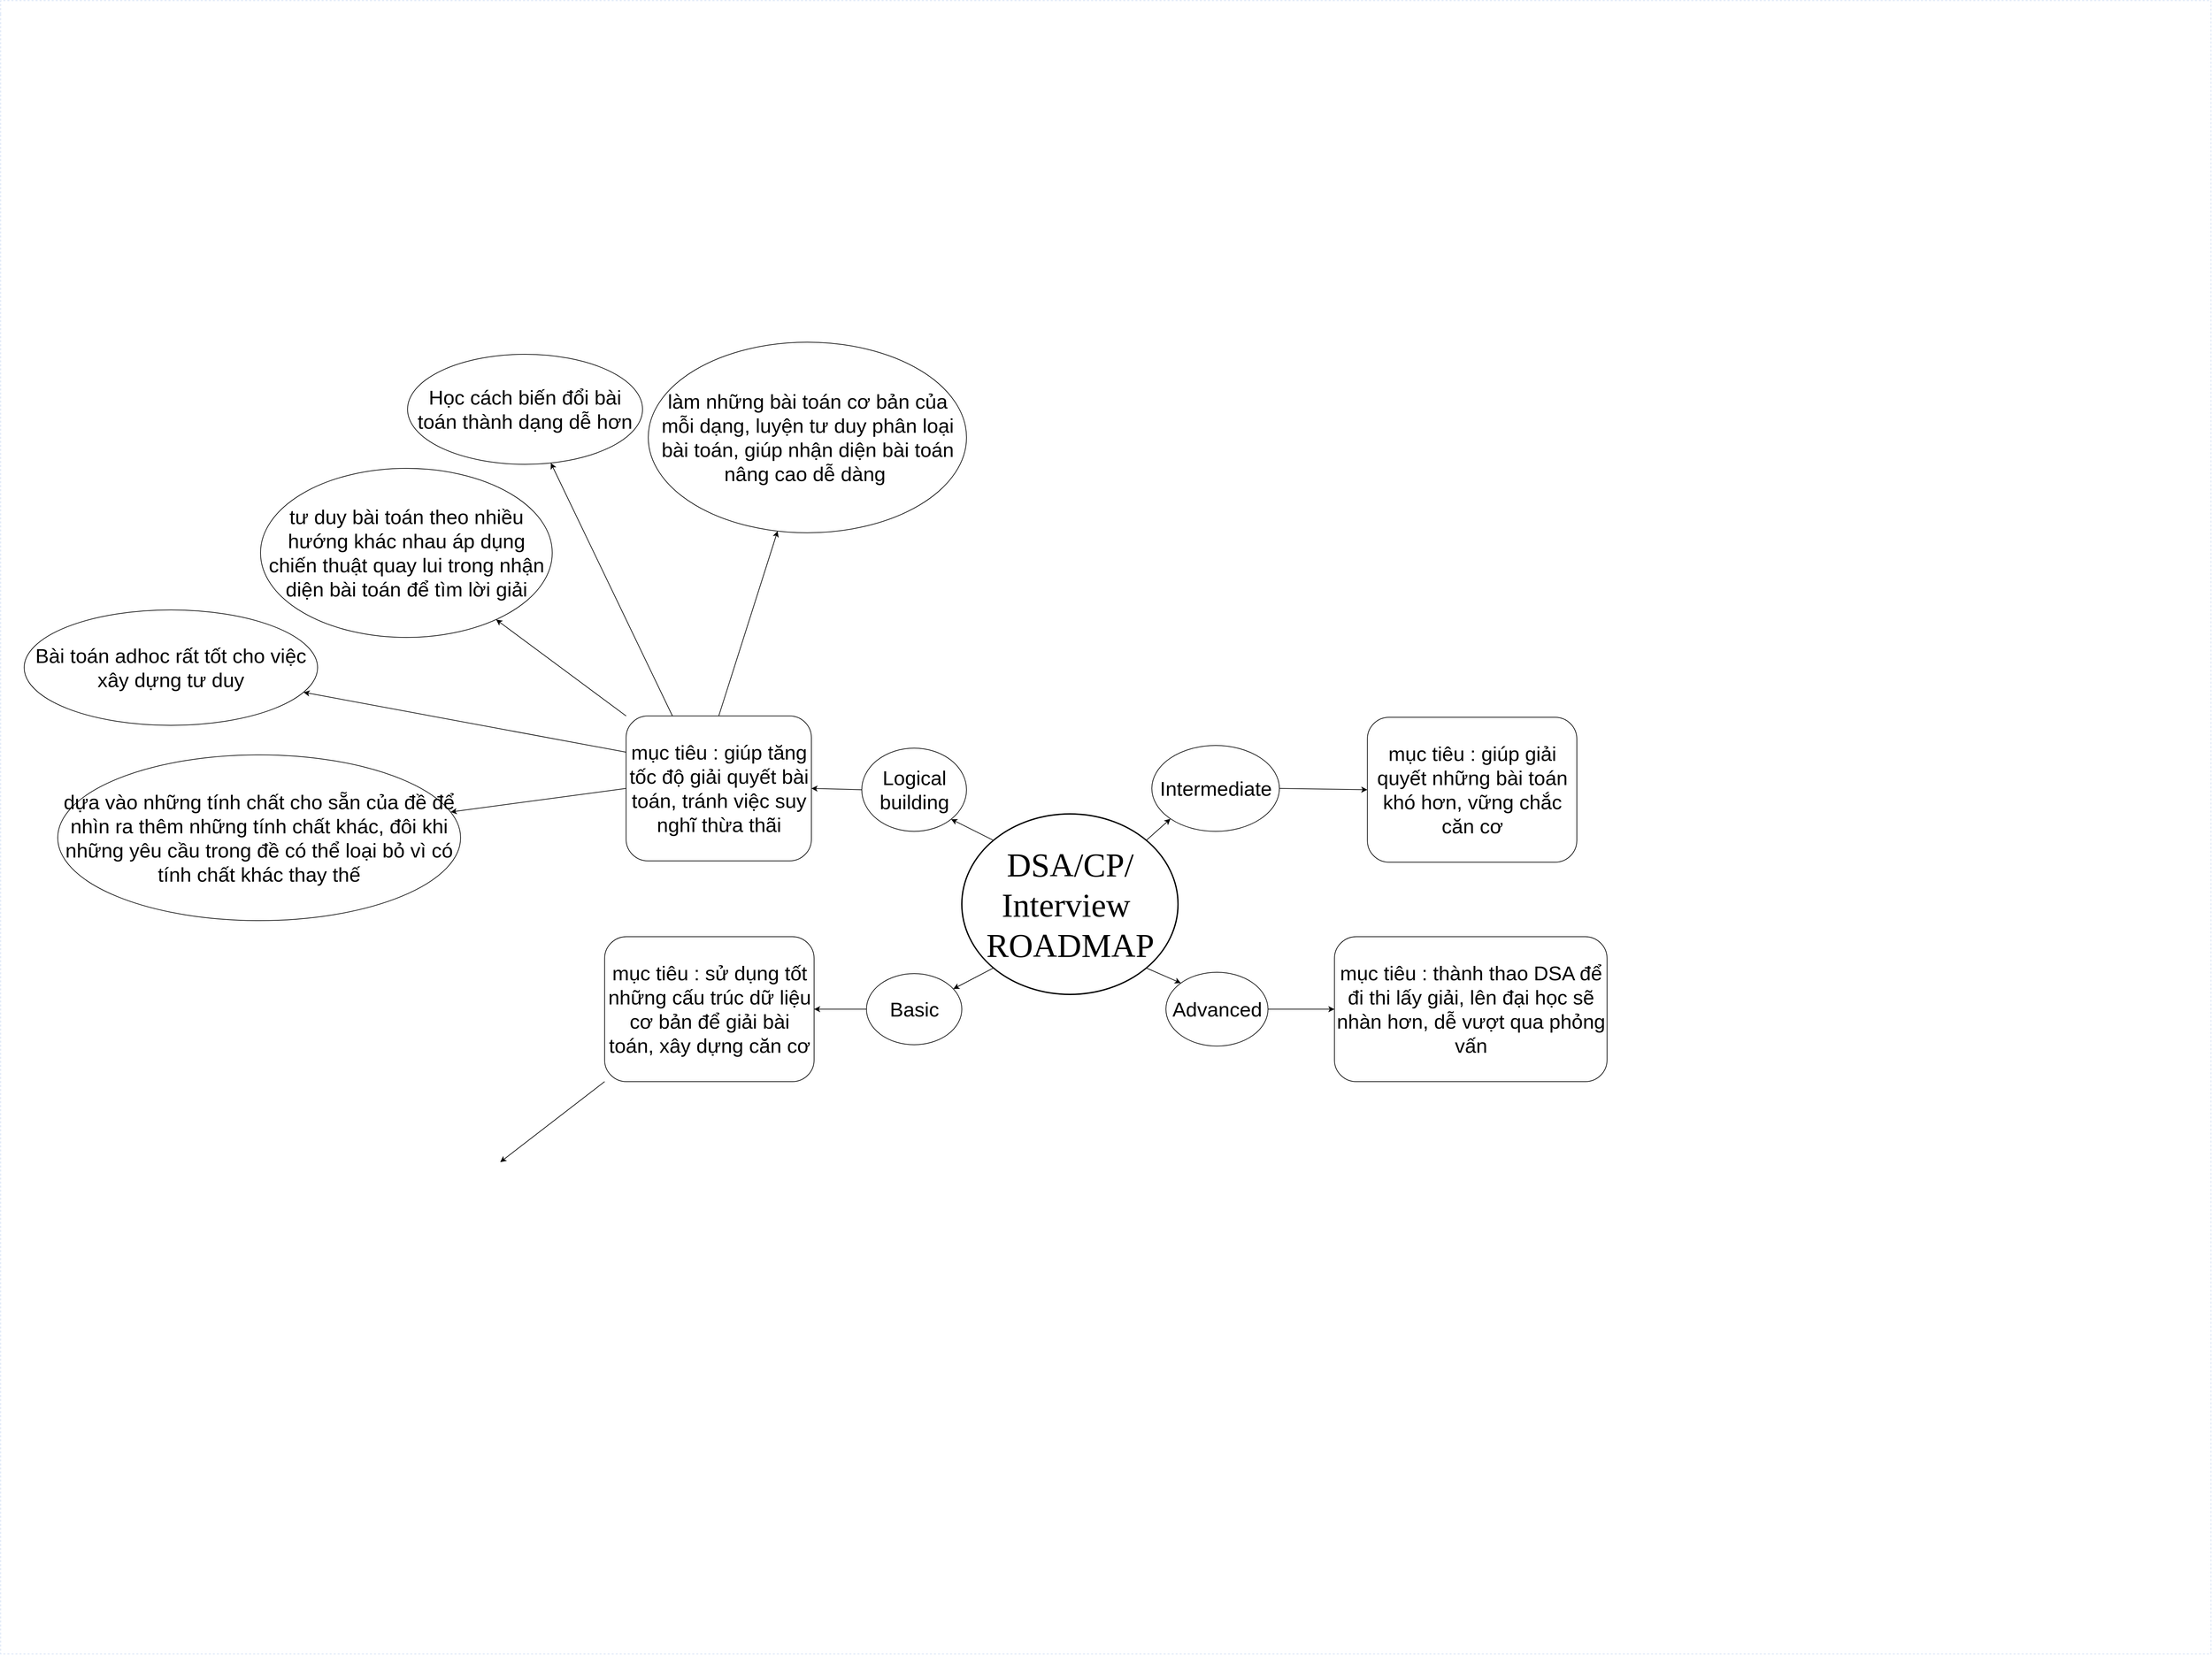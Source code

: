 <mxfile border="50" scale="3" compressed="false" locked="false" version="26.2.15">
  <diagram name="Blank" id="YmL12bMKpDGza6XwsDPr">
    <mxGraphModel dx="1169" dy="3651" grid="0" gridSize="10" guides="1" tooltips="1" connect="1" arrows="1" fold="1" page="0" pageScale="1" pageWidth="827" pageHeight="1169" background="none" math="1" shadow="0">
      <root>
        <mxCell id="X5NqExCQtvZxIxQ7pmgY-0" />
        <mxCell id="1" parent="X5NqExCQtvZxIxQ7pmgY-0" />
        <mxCell id="Gr0Zq-AI6Quabplr0KPa-179" value="" style="swimlane;html=1;startSize=20;horizontal=1;containerType=tree;labelBackgroundColor=none;strokeColor=#D4E1F5;strokeWidth=1;fillColor=none;fontFamily=Comic Sans MS;fontSize=30;swimlaneLine=0;dashed=1;collapsible=0;align=center;verticalAlign=middle;labelPosition=center;verticalLabelPosition=middle;" parent="1" vertex="1">
          <mxGeometry x="2218" y="-1918" width="3292" height="2464" as="geometry" />
        </mxCell>
        <mxCell id="Gr0Zq-AI6Quabplr0KPa-180" value="&lt;font style=&quot;font-size: 50px;&quot; face=&quot;Comic Sans MS&quot;&gt;DSA/CP/&lt;/font&gt;&lt;div&gt;&lt;font style=&quot;font-size: 50px;&quot; face=&quot;Comic Sans MS&quot;&gt;Interview&amp;nbsp;&lt;/font&gt;&lt;div&gt;&lt;font style=&quot;font-size: 50px;&quot; face=&quot;Comic Sans MS&quot;&gt;ROADMAP&lt;/font&gt;&lt;/div&gt;&lt;/div&gt;" style="ellipse;whiteSpace=wrap;html=1;align=center;container=1;recursiveResize=0;treeFolding=1;strokeWidth=2;" parent="Gr0Zq-AI6Quabplr0KPa-179" vertex="1">
          <mxGeometry x="1431.5" y="1212" width="322" height="269" as="geometry" />
        </mxCell>
        <mxCell id="TXrgGPg-8Ur-_KX0gu_D-4" value="" style="endArrow=classic;html=1;rounded=0;exitX=1;exitY=0;exitDx=0;exitDy=0;entryX=0;entryY=1;entryDx=0;entryDy=0;" parent="Gr0Zq-AI6Quabplr0KPa-179" source="Gr0Zq-AI6Quabplr0KPa-180" target="TXrgGPg-8Ur-_KX0gu_D-10" edge="1">
          <mxGeometry width="50" height="50" relative="1" as="geometry">
            <mxPoint x="1675.5" y="1346" as="sourcePoint" />
            <mxPoint x="1671.5" y="1303" as="targetPoint" />
          </mxGeometry>
        </mxCell>
        <mxCell id="TXrgGPg-8Ur-_KX0gu_D-5" value="" style="endArrow=classic;html=1;rounded=0;exitX=0;exitY=1;exitDx=0;exitDy=0;" parent="Gr0Zq-AI6Quabplr0KPa-179" source="Gr0Zq-AI6Quabplr0KPa-180" target="TXrgGPg-8Ur-_KX0gu_D-9" edge="1">
          <mxGeometry width="50" height="50" relative="1" as="geometry">
            <mxPoint x="1434.5" y="1416" as="sourcePoint" />
            <mxPoint x="1503.5" y="1401" as="targetPoint" />
          </mxGeometry>
        </mxCell>
        <mxCell id="TXrgGPg-8Ur-_KX0gu_D-8" value="Logical building" style="ellipse;whiteSpace=wrap;html=1;fontSize=30;" parent="Gr0Zq-AI6Quabplr0KPa-179" vertex="1">
          <mxGeometry x="1282.5" y="1114" width="156" height="124" as="geometry" />
        </mxCell>
        <mxCell id="TXrgGPg-8Ur-_KX0gu_D-9" value="Basic" style="ellipse;whiteSpace=wrap;html=1;fontSize=30;" parent="Gr0Zq-AI6Quabplr0KPa-179" vertex="1">
          <mxGeometry x="1289.5" y="1450" width="142" height="106" as="geometry" />
        </mxCell>
        <mxCell id="TXrgGPg-8Ur-_KX0gu_D-10" value="Intermediate" style="ellipse;whiteSpace=wrap;html=1;fontSize=30;" parent="Gr0Zq-AI6Quabplr0KPa-179" vertex="1">
          <mxGeometry x="1714.5" y="1110" width="190" height="128" as="geometry" />
        </mxCell>
        <mxCell id="TXrgGPg-8Ur-_KX0gu_D-3" value="" style="endArrow=classic;html=1;rounded=0;entryX=1;entryY=1;entryDx=0;entryDy=0;exitX=0;exitY=0;exitDx=0;exitDy=0;" parent="Gr0Zq-AI6Quabplr0KPa-179" source="Gr0Zq-AI6Quabplr0KPa-180" target="TXrgGPg-8Ur-_KX0gu_D-8" edge="1">
          <mxGeometry width="50" height="50" relative="1" as="geometry">
            <mxPoint x="1554.5" y="1328" as="sourcePoint" />
            <mxPoint x="1493.5" y="1297" as="targetPoint" />
          </mxGeometry>
        </mxCell>
        <mxCell id="TXrgGPg-8Ur-_KX0gu_D-11" value="Advanced" style="ellipse;whiteSpace=wrap;html=1;fontSize=30;" parent="Gr0Zq-AI6Quabplr0KPa-179" vertex="1">
          <mxGeometry x="1735.5" y="1448" width="152" height="110" as="geometry" />
        </mxCell>
        <mxCell id="TXrgGPg-8Ur-_KX0gu_D-6" value="" style="endArrow=classic;html=1;rounded=0;exitX=1;exitY=1;exitDx=0;exitDy=0;entryX=0;entryY=0;entryDx=0;entryDy=0;" parent="Gr0Zq-AI6Quabplr0KPa-179" source="Gr0Zq-AI6Quabplr0KPa-180" target="TXrgGPg-8Ur-_KX0gu_D-11" edge="1">
          <mxGeometry width="50" height="50" relative="1" as="geometry">
            <mxPoint x="1574.5" y="1348" as="sourcePoint" />
            <mxPoint x="1677.5" y="1402" as="targetPoint" />
          </mxGeometry>
        </mxCell>
        <mxCell id="TXrgGPg-8Ur-_KX0gu_D-25" value="mục tiêu : giúp tăng tốc độ giải quyết bài toán, tránh việc suy nghĩ thừa thãi" style="rounded=1;whiteSpace=wrap;html=1;fontSize=30;" parent="Gr0Zq-AI6Quabplr0KPa-179" vertex="1">
          <mxGeometry x="931.5" y="1066" width="276" height="216" as="geometry" />
        </mxCell>
        <mxCell id="TXrgGPg-8Ur-_KX0gu_D-26" value="" style="endArrow=classic;html=1;rounded=0;entryX=1;entryY=0.5;entryDx=0;entryDy=0;exitX=0;exitY=0.5;exitDx=0;exitDy=0;" parent="Gr0Zq-AI6Quabplr0KPa-179" source="TXrgGPg-8Ur-_KX0gu_D-8" target="TXrgGPg-8Ur-_KX0gu_D-25" edge="1">
          <mxGeometry width="50" height="50" relative="1" as="geometry">
            <mxPoint x="1482.5" y="1382" as="sourcePoint" />
            <mxPoint x="1532.5" y="1332" as="targetPoint" />
          </mxGeometry>
        </mxCell>
        <mxCell id="TXrgGPg-8Ur-_KX0gu_D-40" value="mục tiêu : sử dụng tốt những cấu trúc dữ liệu cơ bản để giải bài toán, xây dựng căn cơ" style="rounded=1;whiteSpace=wrap;html=1;fontSize=30;" parent="Gr0Zq-AI6Quabplr0KPa-179" vertex="1">
          <mxGeometry x="899.5" y="1395" width="312" height="216" as="geometry" />
        </mxCell>
        <mxCell id="TXrgGPg-8Ur-_KX0gu_D-41" value="" style="endArrow=classic;html=1;rounded=0;entryX=1;entryY=0.5;entryDx=0;entryDy=0;exitX=0;exitY=0.5;exitDx=0;exitDy=0;" parent="Gr0Zq-AI6Quabplr0KPa-179" source="TXrgGPg-8Ur-_KX0gu_D-9" target="TXrgGPg-8Ur-_KX0gu_D-40" edge="1">
          <mxGeometry width="50" height="50" relative="1" as="geometry">
            <mxPoint x="1292.5" y="1186" as="sourcePoint" />
            <mxPoint x="1217.5" y="1184" as="targetPoint" />
          </mxGeometry>
        </mxCell>
        <mxCell id="TXrgGPg-8Ur-_KX0gu_D-42" value="mục tiêu : giúp giải quyết những bài toán khó hơn, vững chắc căn cơ" style="rounded=1;whiteSpace=wrap;html=1;fontSize=30;" parent="Gr0Zq-AI6Quabplr0KPa-179" vertex="1">
          <mxGeometry x="2035.5" y="1068" width="312" height="216" as="geometry" />
        </mxCell>
        <mxCell id="TXrgGPg-8Ur-_KX0gu_D-43" value="mục tiêu : thành thao DSA để đi thi lấy giải, lên đại học sẽ nhàn hơn, dễ vượt qua phỏng vấn" style="rounded=1;whiteSpace=wrap;html=1;fontSize=30;" parent="Gr0Zq-AI6Quabplr0KPa-179" vertex="1">
          <mxGeometry x="1986.5" y="1395" width="406" height="216" as="geometry" />
        </mxCell>
        <mxCell id="TXrgGPg-8Ur-_KX0gu_D-44" value="" style="endArrow=classic;html=1;rounded=0;entryX=0;entryY=0.5;entryDx=0;entryDy=0;exitX=1;exitY=0.5;exitDx=0;exitDy=0;" parent="Gr0Zq-AI6Quabplr0KPa-179" source="TXrgGPg-8Ur-_KX0gu_D-11" target="TXrgGPg-8Ur-_KX0gu_D-43" edge="1">
          <mxGeometry width="50" height="50" relative="1" as="geometry">
            <mxPoint x="1299.5" y="1513" as="sourcePoint" />
            <mxPoint x="1221.5" y="1513" as="targetPoint" />
          </mxGeometry>
        </mxCell>
        <mxCell id="TXrgGPg-8Ur-_KX0gu_D-45" value="" style="endArrow=classic;html=1;rounded=0;entryX=0;entryY=0.5;entryDx=0;entryDy=0;exitX=1;exitY=0.5;exitDx=0;exitDy=0;" parent="Gr0Zq-AI6Quabplr0KPa-179" source="TXrgGPg-8Ur-_KX0gu_D-10" target="TXrgGPg-8Ur-_KX0gu_D-42" edge="1">
          <mxGeometry width="50" height="50" relative="1" as="geometry">
            <mxPoint x="1309.5" y="1523" as="sourcePoint" />
            <mxPoint x="1231.5" y="1523" as="targetPoint" />
          </mxGeometry>
        </mxCell>
        <mxCell id="qMSXXtrV3IkHoqx5FeTG-38" value="&lt;span style=&quot;font-size: 30px;&quot;&gt;làm những bài toán cơ bản của mỗi dạng, luyện tư duy phân loại bài toán, giúp nhận diện bài toán nâng cao dễ dàng&amp;nbsp;&lt;/span&gt;" style="ellipse;whiteSpace=wrap;html=1;" vertex="1" parent="Gr0Zq-AI6Quabplr0KPa-179">
          <mxGeometry x="964.5" y="509" width="474" height="284" as="geometry" />
        </mxCell>
        <mxCell id="qMSXXtrV3IkHoqx5FeTG-33" value="" style="endArrow=classic;html=1;rounded=0;exitX=0.5;exitY=0;exitDx=0;exitDy=0;" edge="1" parent="Gr0Zq-AI6Quabplr0KPa-179" source="TXrgGPg-8Ur-_KX0gu_D-25" target="qMSXXtrV3IkHoqx5FeTG-38">
          <mxGeometry width="50" height="50" relative="1" as="geometry">
            <mxPoint x="938" y="1066" as="sourcePoint" />
            <mxPoint x="696" y="818" as="targetPoint" />
          </mxGeometry>
        </mxCell>
        <mxCell id="qMSXXtrV3IkHoqx5FeTG-37" value="Học cách biến đổi bài toán thành dạng dễ hơn" style="ellipse;whiteSpace=wrap;html=1;fontSize=30;" vertex="1" parent="Gr0Zq-AI6Quabplr0KPa-179">
          <mxGeometry x="606" y="527" width="350" height="164" as="geometry" />
        </mxCell>
        <mxCell id="qMSXXtrV3IkHoqx5FeTG-32" value="" style="endArrow=classic;html=1;rounded=0;exitX=0.25;exitY=0;exitDx=0;exitDy=0;" edge="1" parent="Gr0Zq-AI6Quabplr0KPa-179" source="TXrgGPg-8Ur-_KX0gu_D-25" target="qMSXXtrV3IkHoqx5FeTG-37">
          <mxGeometry width="50" height="50" relative="1" as="geometry">
            <mxPoint x="1099" y="1110" as="sourcePoint" />
            <mxPoint x="667" y="953" as="targetPoint" />
          </mxGeometry>
        </mxCell>
        <mxCell id="qMSXXtrV3IkHoqx5FeTG-39" value="tư duy bài toán theo nhiều hướng khác nhau&amp;nbsp;&lt;span style=&quot;background-color: transparent; color: light-dark(rgb(0, 0, 0), rgb(255, 255, 255));&quot;&gt;áp dụng chiến thuật quay lui trong nhận diện bài toán để tìm lời giải&lt;/span&gt;" style="ellipse;whiteSpace=wrap;html=1;fontSize=30;" vertex="1" parent="Gr0Zq-AI6Quabplr0KPa-179">
          <mxGeometry x="387" y="697" width="434.5" height="252" as="geometry" />
        </mxCell>
        <mxCell id="qMSXXtrV3IkHoqx5FeTG-30" value="" style="endArrow=classic;html=1;rounded=0;exitX=0;exitY=0;exitDx=0;exitDy=0;" edge="1" parent="Gr0Zq-AI6Quabplr0KPa-179" source="TXrgGPg-8Ur-_KX0gu_D-25" target="qMSXXtrV3IkHoqx5FeTG-39">
          <mxGeometry width="50" height="50" relative="1" as="geometry">
            <mxPoint x="1384" y="993" as="sourcePoint" />
            <mxPoint x="629" y="1078" as="targetPoint" />
          </mxGeometry>
        </mxCell>
        <mxCell id="qMSXXtrV3IkHoqx5FeTG-40" value="Bài toán adhoc rất tốt cho việc xây dựng tư duy" style="ellipse;whiteSpace=wrap;html=1;fontSize=30;" vertex="1" parent="Gr0Zq-AI6Quabplr0KPa-179">
          <mxGeometry x="35" y="908" width="437" height="172" as="geometry" />
        </mxCell>
        <mxCell id="qMSXXtrV3IkHoqx5FeTG-31" value="" style="endArrow=classic;html=1;rounded=0;exitX=0;exitY=0.25;exitDx=0;exitDy=0;" edge="1" parent="Gr0Zq-AI6Quabplr0KPa-179" source="TXrgGPg-8Ur-_KX0gu_D-25" target="qMSXXtrV3IkHoqx5FeTG-40">
          <mxGeometry width="50" height="50" relative="1" as="geometry">
            <mxPoint x="936" y="1173" as="sourcePoint" />
            <mxPoint x="636" y="1210" as="targetPoint" />
          </mxGeometry>
        </mxCell>
        <mxCell id="qMSXXtrV3IkHoqx5FeTG-41" value="dựa vào những tính chất cho sẵn của đề để nhìn ra thêm những tính chất khác, đôi khi những yêu cầu trong đề có thể loại bỏ vì có tính chất khác thay thế" style="ellipse;whiteSpace=wrap;html=1;fontSize=30;" vertex="1" parent="Gr0Zq-AI6Quabplr0KPa-179">
          <mxGeometry x="85" y="1124" width="600" height="247" as="geometry" />
        </mxCell>
        <mxCell id="qMSXXtrV3IkHoqx5FeTG-35" value="" style="endArrow=classic;html=1;rounded=0;exitX=0;exitY=0.5;exitDx=0;exitDy=0;" edge="1" parent="Gr0Zq-AI6Quabplr0KPa-179" source="TXrgGPg-8Ur-_KX0gu_D-25" target="qMSXXtrV3IkHoqx5FeTG-41">
          <mxGeometry width="50" height="50" relative="1" as="geometry">
            <mxPoint x="881" y="1271" as="sourcePoint" />
            <mxPoint x="644" y="1308" as="targetPoint" />
          </mxGeometry>
        </mxCell>
        <mxCell id="qMSXXtrV3IkHoqx5FeTG-47" value="" style="endArrow=classic;html=1;rounded=0;exitX=0;exitY=1;exitDx=0;exitDy=0;" edge="1" parent="1" source="TXrgGPg-8Ur-_KX0gu_D-40">
          <mxGeometry width="50" height="50" relative="1" as="geometry">
            <mxPoint x="3297" y="-427" as="sourcePoint" />
            <mxPoint x="2962" y="-187" as="targetPoint" />
          </mxGeometry>
        </mxCell>
      </root>
    </mxGraphModel>
  </diagram>
</mxfile>
